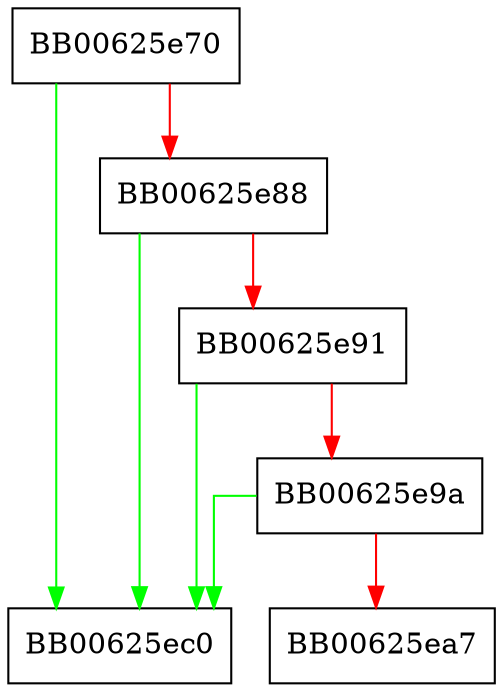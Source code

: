 digraph PKCS7_get_issuer_and_serial {
  node [shape="box"];
  graph [splines=ortho];
  BB00625e70 -> BB00625ec0 [color="green"];
  BB00625e70 -> BB00625e88 [color="red"];
  BB00625e88 -> BB00625ec0 [color="green"];
  BB00625e88 -> BB00625e91 [color="red"];
  BB00625e91 -> BB00625ec0 [color="green"];
  BB00625e91 -> BB00625e9a [color="red"];
  BB00625e9a -> BB00625ec0 [color="green"];
  BB00625e9a -> BB00625ea7 [color="red"];
}